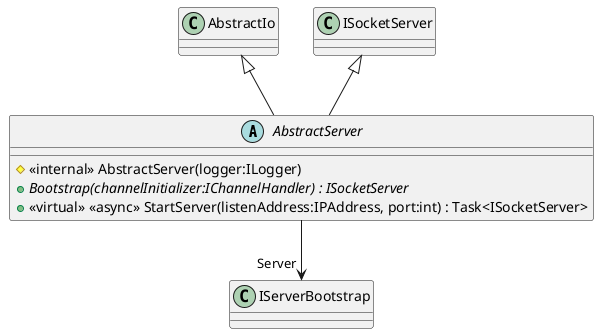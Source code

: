 @startuml
abstract class AbstractServer {
    # <<internal>> AbstractServer(logger:ILogger)
    + {abstract} Bootstrap(channelInitializer:IChannelHandler) : ISocketServer
    + <<virtual>> <<async>> StartServer(listenAddress:IPAddress, port:int) : Task<ISocketServer>
}
AbstractIo <|-- AbstractServer
ISocketServer <|-- AbstractServer
AbstractServer --> "Server" IServerBootstrap
@enduml
